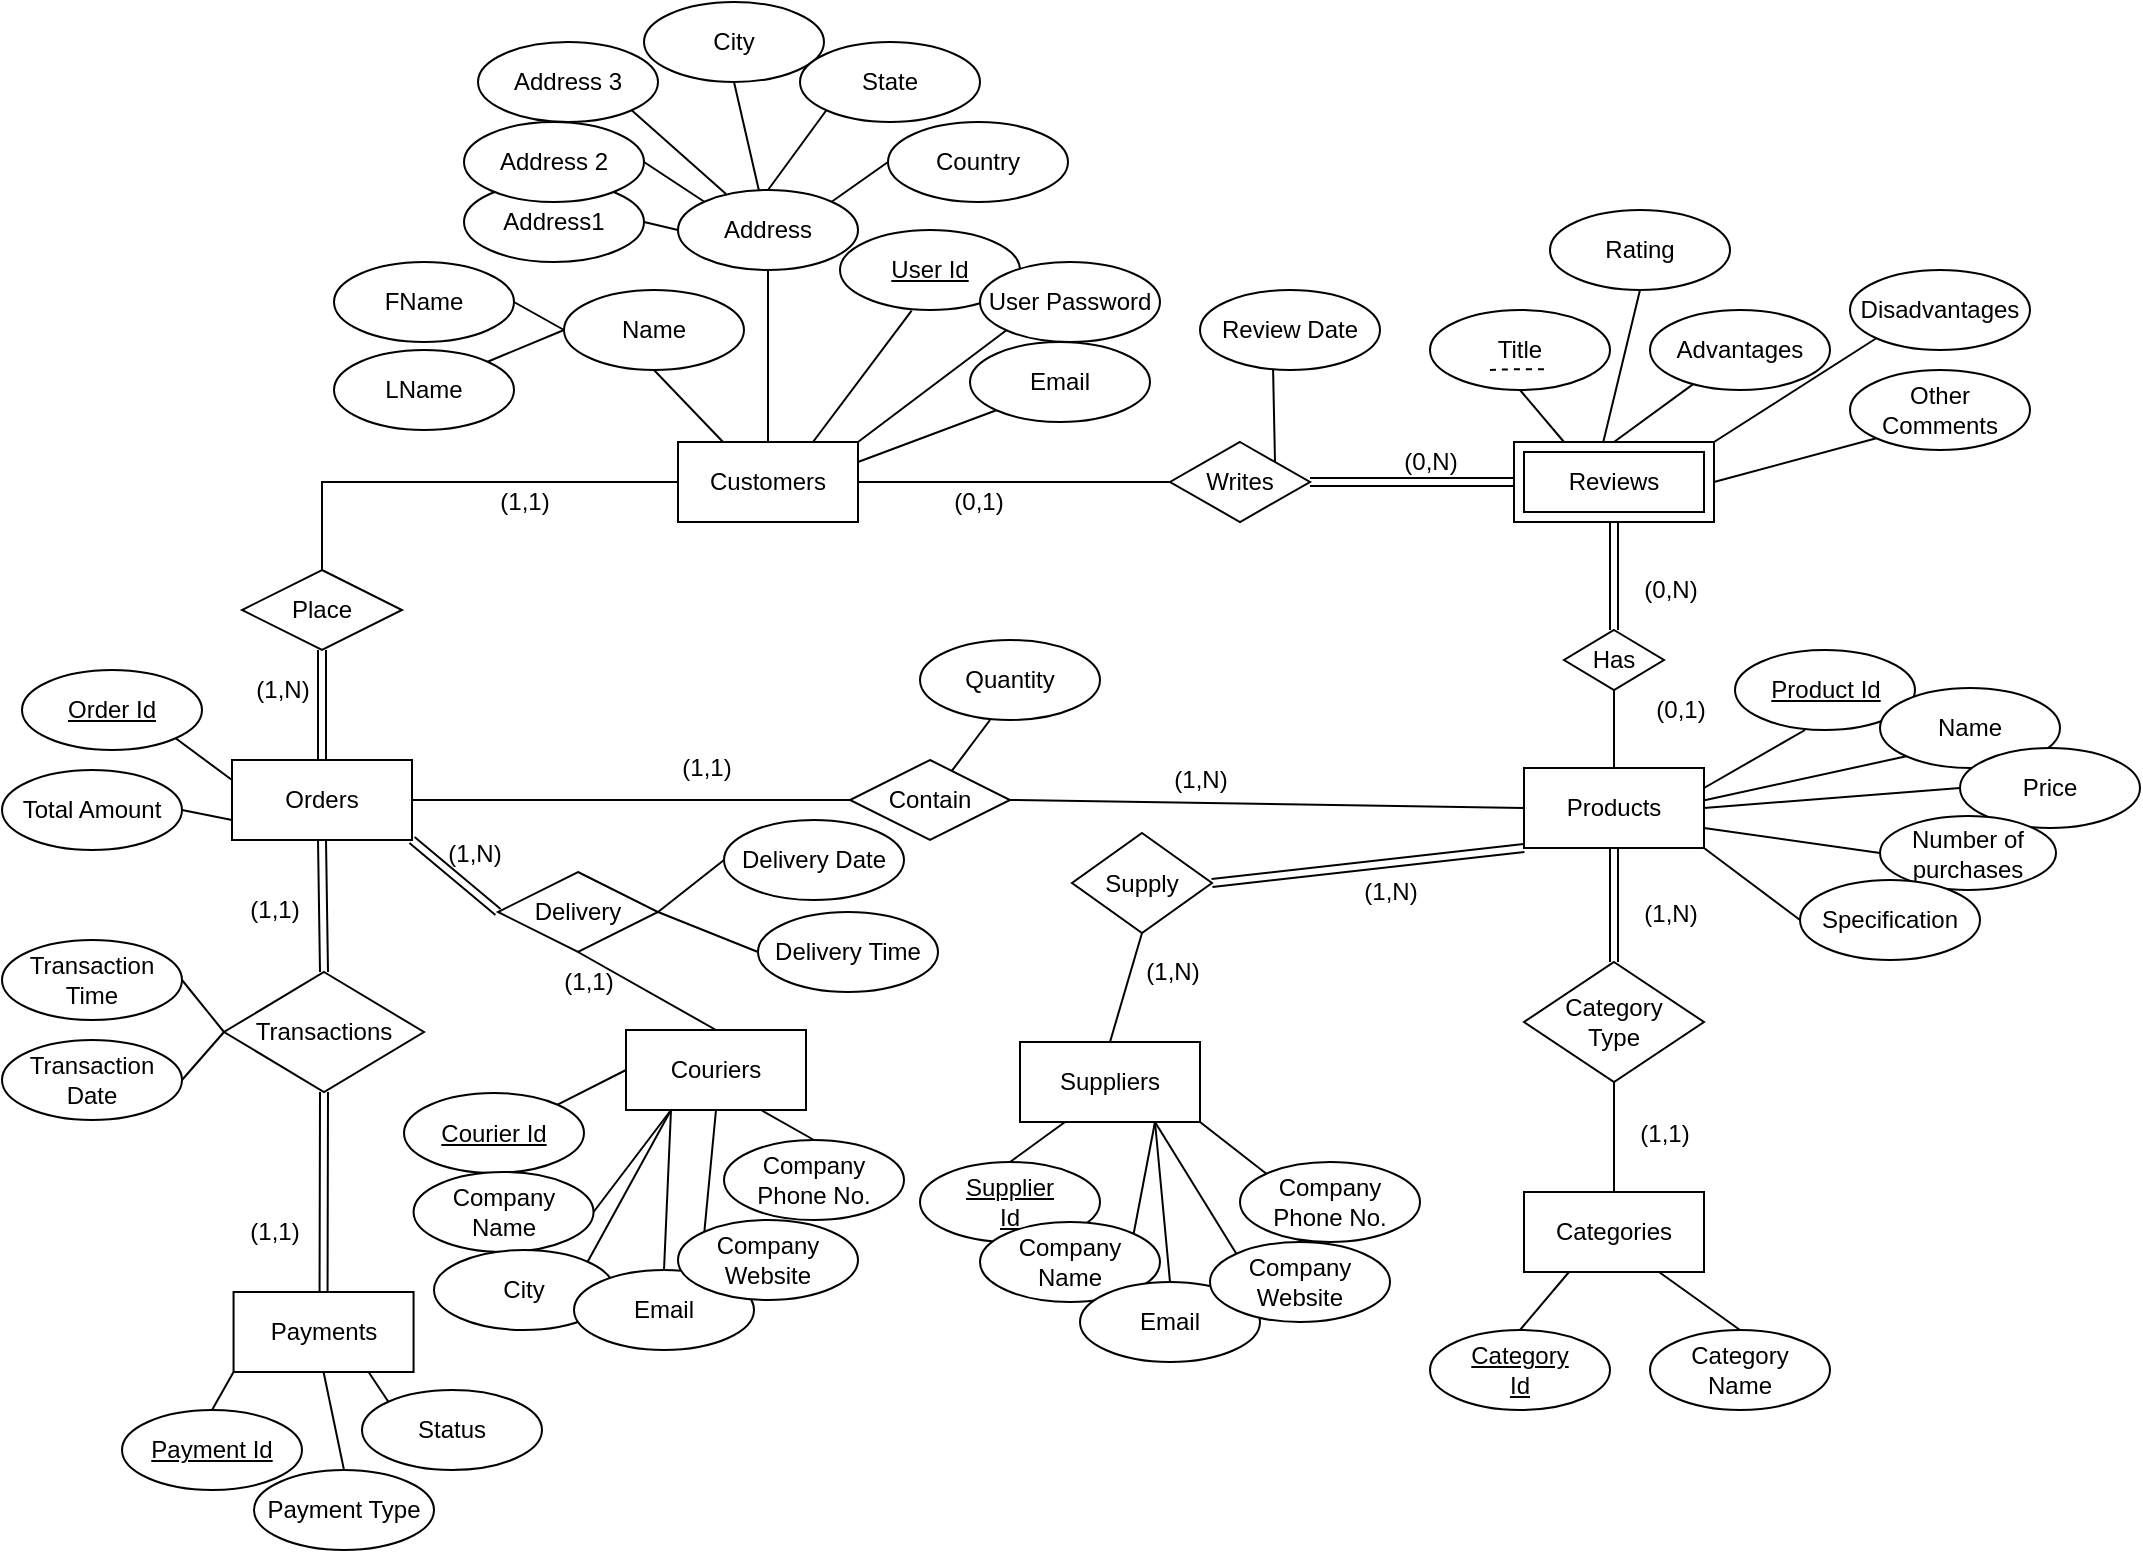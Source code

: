 <mxfile version="12.9.4" type="device"><diagram id="C5RBs43oDa-KdzZeNtuy" name="Page-1"><mxGraphModel dx="1609" dy="469" grid="1" gridSize="10" guides="1" tooltips="1" connect="1" arrows="1" fold="1" page="1" pageScale="1" pageWidth="827" pageHeight="1169" math="0" shadow="0"><root><mxCell id="WIyWlLk6GJQsqaUBKTNV-0"/><mxCell id="WIyWlLk6GJQsqaUBKTNV-1" parent="WIyWlLk6GJQsqaUBKTNV-0"/><mxCell id="4yRREHKx-woTdIR72uTQ-0" value="Customers" style="rounded=0;whiteSpace=wrap;html=1;" parent="WIyWlLk6GJQsqaUBKTNV-1" vertex="1"><mxGeometry x="217" y="270" width="90" height="40" as="geometry"/></mxCell><mxCell id="4yRREHKx-woTdIR72uTQ-2" value="Orders" style="rounded=0;whiteSpace=wrap;html=1;" parent="WIyWlLk6GJQsqaUBKTNV-1" vertex="1"><mxGeometry x="-6.0" y="429" width="90" height="40" as="geometry"/></mxCell><mxCell id="4yRREHKx-woTdIR72uTQ-7" value="Payments" style="rounded=0;whiteSpace=wrap;html=1;" parent="WIyWlLk6GJQsqaUBKTNV-1" vertex="1"><mxGeometry x="-5.22" y="695" width="90" height="40" as="geometry"/></mxCell><object label="" id="4yRREHKx-woTdIR72uTQ-14"><mxCell style="endArrow=none;html=1;rounded=0;exitX=0.5;exitY=0;exitDx=0;exitDy=0;entryX=0;entryY=0.5;entryDx=0;entryDy=0;comic=0;" parent="WIyWlLk6GJQsqaUBKTNV-1" source="4yRREHKx-woTdIR72uTQ-27" target="4yRREHKx-woTdIR72uTQ-0" edge="1"><mxGeometry relative="1" as="geometry"><mxPoint x="154" y="314" as="sourcePoint"/><mxPoint x="248" y="284" as="targetPoint"/><Array as="points"><mxPoint x="39" y="290"/></Array></mxGeometry></mxCell></object><mxCell id="4yRREHKx-woTdIR72uTQ-16" value="" style="shape=link;html=1;rounded=0;entryX=0.5;entryY=1;entryDx=0;entryDy=0;" parent="WIyWlLk6GJQsqaUBKTNV-1" source="4yRREHKx-woTdIR72uTQ-2" target="4yRREHKx-woTdIR72uTQ-27" edge="1"><mxGeometry relative="1" as="geometry"><mxPoint x="134" y="454" as="sourcePoint"/><mxPoint x="44" y="324" as="targetPoint"/></mxGeometry></mxCell><mxCell id="4yRREHKx-woTdIR72uTQ-19" value="(1,N)" style="text;html=1;align=center;verticalAlign=middle;resizable=0;points=[];autosize=1;" parent="WIyWlLk6GJQsqaUBKTNV-1" vertex="1"><mxGeometry x="-1" y="384" width="40" height="20" as="geometry"/></mxCell><mxCell id="4yRREHKx-woTdIR72uTQ-20" value="(1,1)" style="text;html=1;align=center;verticalAlign=middle;resizable=0;points=[];autosize=1;" parent="WIyWlLk6GJQsqaUBKTNV-1" vertex="1"><mxGeometry x="120" y="290" width="40" height="20" as="geometry"/></mxCell><mxCell id="4yRREHKx-woTdIR72uTQ-21" value="Transactions" style="shape=rhombus;perimeter=rhombusPerimeter;whiteSpace=wrap;html=1;align=center;" parent="WIyWlLk6GJQsqaUBKTNV-1" vertex="1"><mxGeometry x="-10" y="535" width="100" height="60" as="geometry"/></mxCell><mxCell id="4yRREHKx-woTdIR72uTQ-22" value="" style="shape=link;html=1;rounded=0;entryX=0.5;entryY=1;entryDx=0;entryDy=0;exitX=0.5;exitY=0;exitDx=0;exitDy=0;" parent="WIyWlLk6GJQsqaUBKTNV-1" source="4yRREHKx-woTdIR72uTQ-21" target="4yRREHKx-woTdIR72uTQ-2" edge="1"><mxGeometry relative="1" as="geometry"><mxPoint x="49.78" y="444" as="sourcePoint"/><mxPoint x="49.78" y="384" as="targetPoint"/></mxGeometry></mxCell><mxCell id="4yRREHKx-woTdIR72uTQ-23" value="(1,1)" style="text;html=1;align=center;verticalAlign=middle;resizable=0;points=[];autosize=1;" parent="WIyWlLk6GJQsqaUBKTNV-1" vertex="1"><mxGeometry x="-5.22" y="494" width="40" height="20" as="geometry"/></mxCell><mxCell id="4yRREHKx-woTdIR72uTQ-25" value="" style="shape=link;html=1;rounded=0;entryX=0.5;entryY=1;entryDx=0;entryDy=0;exitX=0.5;exitY=0;exitDx=0;exitDy=0;" parent="WIyWlLk6GJQsqaUBKTNV-1" source="4yRREHKx-woTdIR72uTQ-7" target="4yRREHKx-woTdIR72uTQ-21" edge="1"><mxGeometry relative="1" as="geometry"><mxPoint x="49.78" y="495" as="sourcePoint"/><mxPoint x="49.78" y="445" as="targetPoint"/></mxGeometry></mxCell><mxCell id="4yRREHKx-woTdIR72uTQ-26" value="(1,1)" style="text;html=1;align=center;verticalAlign=middle;resizable=0;points=[];autosize=1;" parent="WIyWlLk6GJQsqaUBKTNV-1" vertex="1"><mxGeometry x="-5.22" y="655" width="40" height="20" as="geometry"/></mxCell><mxCell id="4yRREHKx-woTdIR72uTQ-27" value="Place" style="shape=rhombus;perimeter=rhombusPerimeter;whiteSpace=wrap;html=1;align=center;" parent="WIyWlLk6GJQsqaUBKTNV-1" vertex="1"><mxGeometry x="-1" y="334" width="80" height="40" as="geometry"/></mxCell><mxCell id="4yRREHKx-woTdIR72uTQ-28" value="Writes" style="shape=rhombus;perimeter=rhombusPerimeter;whiteSpace=wrap;html=1;align=center;" parent="WIyWlLk6GJQsqaUBKTNV-1" vertex="1"><mxGeometry x="463" y="270" width="70" height="40" as="geometry"/></mxCell><mxCell id="4yRREHKx-woTdIR72uTQ-29" value="" style="endArrow=none;html=1;rounded=0;entryX=0;entryY=0.5;entryDx=0;entryDy=0;exitX=1;exitY=0.5;exitDx=0;exitDy=0;" parent="WIyWlLk6GJQsqaUBKTNV-1" source="4yRREHKx-woTdIR72uTQ-0" target="4yRREHKx-woTdIR72uTQ-28" edge="1"><mxGeometry relative="1" as="geometry"><mxPoint x="213" y="480" as="sourcePoint"/><mxPoint x="373" y="480" as="targetPoint"/></mxGeometry></mxCell><mxCell id="4yRREHKx-woTdIR72uTQ-30" value="(0,1)" style="text;html=1;align=center;verticalAlign=middle;resizable=0;points=[];autosize=1;" parent="WIyWlLk6GJQsqaUBKTNV-1" vertex="1"><mxGeometry x="347" y="290" width="40" height="20" as="geometry"/></mxCell><mxCell id="4yRREHKx-woTdIR72uTQ-31" value="Reviews" style="shape=ext;margin=3;double=1;whiteSpace=wrap;html=1;align=center;" parent="WIyWlLk6GJQsqaUBKTNV-1" vertex="1"><mxGeometry x="635" y="270" width="100" height="40" as="geometry"/></mxCell><mxCell id="4yRREHKx-woTdIR72uTQ-32" value="" style="shape=link;html=1;rounded=0;entryX=1;entryY=0.5;entryDx=0;entryDy=0;" parent="WIyWlLk6GJQsqaUBKTNV-1" source="4yRREHKx-woTdIR72uTQ-31" target="4yRREHKx-woTdIR72uTQ-28" edge="1"><mxGeometry relative="1" as="geometry"><mxPoint x="133" y="420" as="sourcePoint"/><mxPoint x="133" y="360" as="targetPoint"/></mxGeometry></mxCell><mxCell id="4yRREHKx-woTdIR72uTQ-33" value="(0,N)" style="text;html=1;align=center;verticalAlign=middle;resizable=0;points=[];autosize=1;" parent="WIyWlLk6GJQsqaUBKTNV-1" vertex="1"><mxGeometry x="573" y="270" width="40" height="20" as="geometry"/></mxCell><mxCell id="4yRREHKx-woTdIR72uTQ-34" value="Products" style="rounded=0;whiteSpace=wrap;html=1;" parent="WIyWlLk6GJQsqaUBKTNV-1" vertex="1"><mxGeometry x="640" y="433" width="90" height="40" as="geometry"/></mxCell><mxCell id="4yRREHKx-woTdIR72uTQ-35" value="Contain" style="shape=rhombus;perimeter=rhombusPerimeter;whiteSpace=wrap;html=1;align=center;" parent="WIyWlLk6GJQsqaUBKTNV-1" vertex="1"><mxGeometry x="303" y="429" width="80" height="40" as="geometry"/></mxCell><mxCell id="4yRREHKx-woTdIR72uTQ-37" value="(1,1)" style="text;html=1;align=center;verticalAlign=middle;resizable=0;points=[];autosize=1;" parent="WIyWlLk6GJQsqaUBKTNV-1" vertex="1"><mxGeometry x="211" y="423" width="40" height="20" as="geometry"/></mxCell><mxCell id="4yRREHKx-woTdIR72uTQ-39" value="" style="endArrow=none;html=1;rounded=0;exitX=1;exitY=0.5;exitDx=0;exitDy=0;entryX=0;entryY=0.5;entryDx=0;entryDy=0;" parent="WIyWlLk6GJQsqaUBKTNV-1" source="4yRREHKx-woTdIR72uTQ-2" target="4yRREHKx-woTdIR72uTQ-35" edge="1"><mxGeometry relative="1" as="geometry"><mxPoint x="239" y="493" as="sourcePoint"/><mxPoint x="334" y="443" as="targetPoint"/></mxGeometry></mxCell><mxCell id="4yRREHKx-woTdIR72uTQ-41" value="" style="endArrow=none;html=1;rounded=0;exitX=1;exitY=0.5;exitDx=0;exitDy=0;entryX=0;entryY=0.5;entryDx=0;entryDy=0;" parent="WIyWlLk6GJQsqaUBKTNV-1" source="4yRREHKx-woTdIR72uTQ-35" target="4yRREHKx-woTdIR72uTQ-34" edge="1"><mxGeometry relative="1" as="geometry"><mxPoint x="173" y="459" as="sourcePoint"/><mxPoint x="312" y="459" as="targetPoint"/></mxGeometry></mxCell><mxCell id="4yRREHKx-woTdIR72uTQ-42" value="(1,N)" style="text;html=1;align=center;verticalAlign=middle;resizable=0;points=[];autosize=1;" parent="WIyWlLk6GJQsqaUBKTNV-1" vertex="1"><mxGeometry x="458" y="429" width="40" height="20" as="geometry"/></mxCell><mxCell id="4yRREHKx-woTdIR72uTQ-43" value="Has" style="shape=rhombus;perimeter=rhombusPerimeter;whiteSpace=wrap;html=1;align=center;" parent="WIyWlLk6GJQsqaUBKTNV-1" vertex="1"><mxGeometry x="660" y="364" width="50" height="30" as="geometry"/></mxCell><mxCell id="4yRREHKx-woTdIR72uTQ-46" value="" style="endArrow=none;html=1;rounded=0;exitX=0.5;exitY=0;exitDx=0;exitDy=0;entryX=0.5;entryY=1;entryDx=0;entryDy=0;" parent="WIyWlLk6GJQsqaUBKTNV-1" source="4yRREHKx-woTdIR72uTQ-34" target="4yRREHKx-woTdIR72uTQ-43" edge="1"><mxGeometry relative="1" as="geometry"><mxPoint x="298" y="503" as="sourcePoint"/><mxPoint x="693" y="394" as="targetPoint"/></mxGeometry></mxCell><mxCell id="4yRREHKx-woTdIR72uTQ-47" value="" style="shape=link;html=1;rounded=0;entryX=0.5;entryY=1;entryDx=0;entryDy=0;exitX=0.5;exitY=0;exitDx=0;exitDy=0;" parent="WIyWlLk6GJQsqaUBKTNV-1" source="4yRREHKx-woTdIR72uTQ-43" target="4yRREHKx-woTdIR72uTQ-31" edge="1"><mxGeometry relative="1" as="geometry"><mxPoint x="213" y="424.0" as="sourcePoint"/><mxPoint x="213" y="364.0" as="targetPoint"/></mxGeometry></mxCell><mxCell id="4yRREHKx-woTdIR72uTQ-49" value="(0,N)" style="text;html=1;align=center;verticalAlign=middle;resizable=0;points=[];autosize=1;" parent="WIyWlLk6GJQsqaUBKTNV-1" vertex="1"><mxGeometry x="693" y="334" width="40" height="20" as="geometry"/></mxCell><mxCell id="4yRREHKx-woTdIR72uTQ-50" value="(0,1)" style="text;html=1;align=center;verticalAlign=middle;resizable=0;points=[];autosize=1;" parent="WIyWlLk6GJQsqaUBKTNV-1" vertex="1"><mxGeometry x="698" y="394" width="40" height="20" as="geometry"/></mxCell><mxCell id="4yRREHKx-woTdIR72uTQ-51" value="Delivery" style="shape=rhombus;perimeter=rhombusPerimeter;whiteSpace=wrap;html=1;align=center;" parent="WIyWlLk6GJQsqaUBKTNV-1" vertex="1"><mxGeometry x="127" y="485" width="80" height="40" as="geometry"/></mxCell><mxCell id="4yRREHKx-woTdIR72uTQ-53" value="" style="shape=link;html=1;rounded=0;entryX=1;entryY=1;entryDx=0;entryDy=0;exitX=0;exitY=0.5;exitDx=0;exitDy=0;" parent="WIyWlLk6GJQsqaUBKTNV-1" source="4yRREHKx-woTdIR72uTQ-51" target="4yRREHKx-woTdIR72uTQ-2" edge="1"><mxGeometry relative="1" as="geometry"><mxPoint x="159" y="433" as="sourcePoint"/><mxPoint x="159" y="373" as="targetPoint"/></mxGeometry></mxCell><mxCell id="4yRREHKx-woTdIR72uTQ-55" value="Couriers" style="rounded=0;whiteSpace=wrap;html=1;" parent="WIyWlLk6GJQsqaUBKTNV-1" vertex="1"><mxGeometry x="191" y="564" width="90" height="40" as="geometry"/></mxCell><mxCell id="4yRREHKx-woTdIR72uTQ-56" value="" style="endArrow=none;html=1;rounded=0;exitX=0.5;exitY=0;exitDx=0;exitDy=0;entryX=0.5;entryY=1;entryDx=0;entryDy=0;" parent="WIyWlLk6GJQsqaUBKTNV-1" source="4yRREHKx-woTdIR72uTQ-55" target="4yRREHKx-woTdIR72uTQ-51" edge="1"><mxGeometry relative="1" as="geometry"><mxPoint x="241" y="394" as="sourcePoint"/><mxPoint x="401" y="394" as="targetPoint"/></mxGeometry></mxCell><mxCell id="4yRREHKx-woTdIR72uTQ-57" value="(1,N)" style="text;html=1;align=center;verticalAlign=middle;resizable=0;points=[];autosize=1;" parent="WIyWlLk6GJQsqaUBKTNV-1" vertex="1"><mxGeometry x="95" y="465.5" width="40" height="20" as="geometry"/></mxCell><mxCell id="4yRREHKx-woTdIR72uTQ-58" value="(1,1)" style="text;html=1;align=center;verticalAlign=middle;resizable=0;points=[];autosize=1;" parent="WIyWlLk6GJQsqaUBKTNV-1" vertex="1"><mxGeometry x="152" y="530" width="40" height="20" as="geometry"/></mxCell><mxCell id="4yRREHKx-woTdIR72uTQ-59" value="Supply" style="shape=rhombus;perimeter=rhombusPerimeter;whiteSpace=wrap;html=1;align=center;" parent="WIyWlLk6GJQsqaUBKTNV-1" vertex="1"><mxGeometry x="414" y="465.5" width="70" height="50" as="geometry"/></mxCell><mxCell id="4yRREHKx-woTdIR72uTQ-60" value="" style="shape=link;html=1;rounded=0;entryX=0;entryY=1;entryDx=0;entryDy=0;exitX=1;exitY=0.5;exitDx=0;exitDy=0;" parent="WIyWlLk6GJQsqaUBKTNV-1" source="4yRREHKx-woTdIR72uTQ-59" target="4yRREHKx-woTdIR72uTQ-34" edge="1"><mxGeometry relative="1" as="geometry"><mxPoint x="338" y="479" as="sourcePoint"/><mxPoint x="498" y="479" as="targetPoint"/></mxGeometry></mxCell><mxCell id="4yRREHKx-woTdIR72uTQ-63" value="Suppliers" style="rounded=0;whiteSpace=wrap;html=1;" parent="WIyWlLk6GJQsqaUBKTNV-1" vertex="1"><mxGeometry x="388" y="570" width="90" height="40" as="geometry"/></mxCell><mxCell id="4yRREHKx-woTdIR72uTQ-64" value="" style="endArrow=none;html=1;rounded=0;entryX=0.5;entryY=0;entryDx=0;entryDy=0;exitX=0.5;exitY=1;exitDx=0;exitDy=0;" parent="WIyWlLk6GJQsqaUBKTNV-1" source="4yRREHKx-woTdIR72uTQ-59" target="4yRREHKx-woTdIR72uTQ-63" edge="1"><mxGeometry relative="1" as="geometry"><mxPoint x="338" y="440" as="sourcePoint"/><mxPoint x="498" y="440" as="targetPoint"/></mxGeometry></mxCell><mxCell id="4yRREHKx-woTdIR72uTQ-65" value="(1,N)" style="text;html=1;align=center;verticalAlign=middle;resizable=0;points=[];autosize=1;" parent="WIyWlLk6GJQsqaUBKTNV-1" vertex="1"><mxGeometry x="444" y="525" width="40" height="20" as="geometry"/></mxCell><mxCell id="4yRREHKx-woTdIR72uTQ-66" value="(1,N)" style="text;html=1;align=center;verticalAlign=middle;resizable=0;points=[];autosize=1;" parent="WIyWlLk6GJQsqaUBKTNV-1" vertex="1"><mxGeometry x="553" y="485" width="40" height="20" as="geometry"/></mxCell><mxCell id="4yRREHKx-woTdIR72uTQ-67" value="Category&lt;br&gt;Type" style="shape=rhombus;perimeter=rhombusPerimeter;whiteSpace=wrap;html=1;align=center;" parent="WIyWlLk6GJQsqaUBKTNV-1" vertex="1"><mxGeometry x="640" y="530" width="90" height="60" as="geometry"/></mxCell><mxCell id="4yRREHKx-woTdIR72uTQ-68" value="Categories" style="rounded=0;whiteSpace=wrap;html=1;" parent="WIyWlLk6GJQsqaUBKTNV-1" vertex="1"><mxGeometry x="640" y="645" width="90" height="40" as="geometry"/></mxCell><mxCell id="4yRREHKx-woTdIR72uTQ-69" value="" style="shape=link;html=1;rounded=0;entryX=0.5;entryY=1;entryDx=0;entryDy=0;exitX=0.5;exitY=0;exitDx=0;exitDy=0;" parent="WIyWlLk6GJQsqaUBKTNV-1" source="4yRREHKx-woTdIR72uTQ-67" target="4yRREHKx-woTdIR72uTQ-34" edge="1"><mxGeometry relative="1" as="geometry"><mxPoint x="563" y="524.5" as="sourcePoint"/><mxPoint x="653" y="474.5" as="targetPoint"/></mxGeometry></mxCell><mxCell id="4yRREHKx-woTdIR72uTQ-70" value="" style="endArrow=none;html=1;rounded=0;entryX=0.5;entryY=1;entryDx=0;entryDy=0;exitX=0.5;exitY=0;exitDx=0;exitDy=0;" parent="WIyWlLk6GJQsqaUBKTNV-1" source="4yRREHKx-woTdIR72uTQ-68" target="4yRREHKx-woTdIR72uTQ-67" edge="1"><mxGeometry relative="1" as="geometry"><mxPoint x="423" y="435.5" as="sourcePoint"/><mxPoint x="583" y="435.5" as="targetPoint"/></mxGeometry></mxCell><mxCell id="4yRREHKx-woTdIR72uTQ-71" value="(1,N)" style="text;html=1;align=center;verticalAlign=middle;resizable=0;points=[];autosize=1;" parent="WIyWlLk6GJQsqaUBKTNV-1" vertex="1"><mxGeometry x="693" y="495.5" width="40" height="20" as="geometry"/></mxCell><mxCell id="4yRREHKx-woTdIR72uTQ-72" value="(1,1)" style="text;html=1;align=center;verticalAlign=middle;resizable=0;points=[];autosize=1;" parent="WIyWlLk6GJQsqaUBKTNV-1" vertex="1"><mxGeometry x="690" y="605.5" width="40" height="20" as="geometry"/></mxCell><mxCell id="4yRREHKx-woTdIR72uTQ-75" value="FName" style="ellipse;whiteSpace=wrap;html=1;align=center;" parent="WIyWlLk6GJQsqaUBKTNV-1" vertex="1"><mxGeometry x="45" y="180" width="90" height="40" as="geometry"/></mxCell><mxCell id="4yRREHKx-woTdIR72uTQ-77" value="Name" style="ellipse;whiteSpace=wrap;html=1;align=center;" parent="WIyWlLk6GJQsqaUBKTNV-1" vertex="1"><mxGeometry x="160" y="194" width="90" height="40" as="geometry"/></mxCell><mxCell id="4yRREHKx-woTdIR72uTQ-78" value="LName" style="ellipse;whiteSpace=wrap;html=1;align=center;" parent="WIyWlLk6GJQsqaUBKTNV-1" vertex="1"><mxGeometry x="45" y="224" width="90" height="40" as="geometry"/></mxCell><mxCell id="4yRREHKx-woTdIR72uTQ-81" value="Address" style="ellipse;whiteSpace=wrap;html=1;align=center;" parent="WIyWlLk6GJQsqaUBKTNV-1" vertex="1"><mxGeometry x="217" y="144" width="90" height="40" as="geometry"/></mxCell><mxCell id="4yRREHKx-woTdIR72uTQ-83" value="" style="endArrow=none;html=1;rounded=0;exitX=1;exitY=0;exitDx=0;exitDy=0;entryX=0;entryY=0.5;entryDx=0;entryDy=0;" parent="WIyWlLk6GJQsqaUBKTNV-1" source="4yRREHKx-woTdIR72uTQ-78" target="4yRREHKx-woTdIR72uTQ-77" edge="1"><mxGeometry relative="1" as="geometry"><mxPoint x="109.564" y="164.255" as="sourcePoint"/><mxPoint x="136.436" y="175.745" as="targetPoint"/></mxGeometry></mxCell><mxCell id="4yRREHKx-woTdIR72uTQ-84" value="Address1" style="ellipse;whiteSpace=wrap;html=1;align=center;" parent="WIyWlLk6GJQsqaUBKTNV-1" vertex="1"><mxGeometry x="110" y="140" width="90" height="40" as="geometry"/></mxCell><mxCell id="4yRREHKx-woTdIR72uTQ-85" value="Address 2" style="ellipse;whiteSpace=wrap;html=1;align=center;" parent="WIyWlLk6GJQsqaUBKTNV-1" vertex="1"><mxGeometry x="110" y="110" width="90" height="40" as="geometry"/></mxCell><mxCell id="4yRREHKx-woTdIR72uTQ-86" value="City" style="ellipse;whiteSpace=wrap;html=1;align=center;" parent="WIyWlLk6GJQsqaUBKTNV-1" vertex="1"><mxGeometry x="200" y="50" width="90" height="40" as="geometry"/></mxCell><mxCell id="4yRREHKx-woTdIR72uTQ-87" value="State" style="ellipse;whiteSpace=wrap;html=1;align=center;" parent="WIyWlLk6GJQsqaUBKTNV-1" vertex="1"><mxGeometry x="278" y="70" width="90" height="40" as="geometry"/></mxCell><mxCell id="4yRREHKx-woTdIR72uTQ-89" value="Country" style="ellipse;whiteSpace=wrap;html=1;align=center;" parent="WIyWlLk6GJQsqaUBKTNV-1" vertex="1"><mxGeometry x="322" y="110" width="90" height="40" as="geometry"/></mxCell><mxCell id="4yRREHKx-woTdIR72uTQ-90" value="" style="endArrow=none;html=1;rounded=0;exitX=0.5;exitY=1;exitDx=0;exitDy=0;entryX=0.25;entryY=0;entryDx=0;entryDy=0;" parent="WIyWlLk6GJQsqaUBKTNV-1" source="4yRREHKx-woTdIR72uTQ-77" target="4yRREHKx-woTdIR72uTQ-0" edge="1"><mxGeometry relative="1" as="geometry"><mxPoint x="363" y="280" as="sourcePoint"/><mxPoint x="523" y="280" as="targetPoint"/></mxGeometry></mxCell><mxCell id="4yRREHKx-woTdIR72uTQ-91" value="" style="endArrow=none;html=1;rounded=0;exitX=0.5;exitY=1;exitDx=0;exitDy=0;entryX=0.5;entryY=0;entryDx=0;entryDy=0;" parent="WIyWlLk6GJQsqaUBKTNV-1" source="4yRREHKx-woTdIR72uTQ-81" target="4yRREHKx-woTdIR72uTQ-0" edge="1"><mxGeometry relative="1" as="geometry"><mxPoint x="199.564" y="204.255" as="sourcePoint"/><mxPoint x="249.5" y="280" as="targetPoint"/></mxGeometry></mxCell><mxCell id="4yRREHKx-woTdIR72uTQ-93" value="" style="endArrow=none;html=1;rounded=0;exitX=1;exitY=0.5;exitDx=0;exitDy=0;entryX=0;entryY=0.5;entryDx=0;entryDy=0;" parent="WIyWlLk6GJQsqaUBKTNV-1" source="4yRREHKx-woTdIR72uTQ-84" target="4yRREHKx-woTdIR72uTQ-81" edge="1"><mxGeometry relative="1" as="geometry"><mxPoint x="363" y="280" as="sourcePoint"/><mxPoint x="523" y="280" as="targetPoint"/></mxGeometry></mxCell><mxCell id="4yRREHKx-woTdIR72uTQ-94" value="" style="endArrow=none;html=1;rounded=0;exitX=0;exitY=0;exitDx=0;exitDy=0;entryX=1;entryY=0.5;entryDx=0;entryDy=0;" parent="WIyWlLk6GJQsqaUBKTNV-1" source="4yRREHKx-woTdIR72uTQ-81" target="4yRREHKx-woTdIR72uTQ-85" edge="1"><mxGeometry relative="1" as="geometry"><mxPoint x="227" y="130" as="sourcePoint"/><mxPoint x="245" y="110" as="targetPoint"/></mxGeometry></mxCell><mxCell id="4yRREHKx-woTdIR72uTQ-95" value="" style="endArrow=none;html=1;rounded=0;entryX=0.5;entryY=1;entryDx=0;entryDy=0;" parent="WIyWlLk6GJQsqaUBKTNV-1" source="4yRREHKx-woTdIR72uTQ-81" target="4yRREHKx-woTdIR72uTQ-86" edge="1"><mxGeometry relative="1" as="geometry"><mxPoint x="237" y="140" as="sourcePoint"/><mxPoint x="255" y="120" as="targetPoint"/></mxGeometry></mxCell><mxCell id="4yRREHKx-woTdIR72uTQ-96" value="" style="endArrow=none;html=1;rounded=0;exitX=0.5;exitY=0;exitDx=0;exitDy=0;entryX=0;entryY=1;entryDx=0;entryDy=0;" parent="WIyWlLk6GJQsqaUBKTNV-1" source="4yRREHKx-woTdIR72uTQ-81" target="4yRREHKx-woTdIR72uTQ-87" edge="1"><mxGeometry relative="1" as="geometry"><mxPoint x="247" y="150" as="sourcePoint"/><mxPoint x="265" y="130" as="targetPoint"/></mxGeometry></mxCell><mxCell id="4yRREHKx-woTdIR72uTQ-97" value="" style="endArrow=none;html=1;rounded=0;exitX=1;exitY=0;exitDx=0;exitDy=0;entryX=0;entryY=0.5;entryDx=0;entryDy=0;" parent="WIyWlLk6GJQsqaUBKTNV-1" source="4yRREHKx-woTdIR72uTQ-81" target="4yRREHKx-woTdIR72uTQ-89" edge="1"><mxGeometry relative="1" as="geometry"><mxPoint x="321.564" y="95.745" as="sourcePoint"/><mxPoint x="330.436" y="64.255" as="targetPoint"/></mxGeometry></mxCell><mxCell id="4yRREHKx-woTdIR72uTQ-98" value="User Id" style="ellipse;whiteSpace=wrap;html=1;align=center;fontStyle=4" parent="WIyWlLk6GJQsqaUBKTNV-1" vertex="1"><mxGeometry x="298" y="164" width="90" height="40" as="geometry"/></mxCell><mxCell id="4yRREHKx-woTdIR72uTQ-99" value="User Password" style="ellipse;whiteSpace=wrap;html=1;align=center;" parent="WIyWlLk6GJQsqaUBKTNV-1" vertex="1"><mxGeometry x="368" y="180" width="90" height="40" as="geometry"/></mxCell><mxCell id="4yRREHKx-woTdIR72uTQ-101" value="" style="endArrow=none;html=1;rounded=0;exitX=0.75;exitY=0;exitDx=0;exitDy=0;entryX=0.398;entryY=1.007;entryDx=0;entryDy=0;entryPerimeter=0;" parent="WIyWlLk6GJQsqaUBKTNV-1" source="4yRREHKx-woTdIR72uTQ-0" target="4yRREHKx-woTdIR72uTQ-98" edge="1"><mxGeometry relative="1" as="geometry"><mxPoint x="423" y="220" as="sourcePoint"/><mxPoint x="583" y="220" as="targetPoint"/></mxGeometry></mxCell><mxCell id="4yRREHKx-woTdIR72uTQ-102" value="Email" style="ellipse;whiteSpace=wrap;html=1;align=center;" parent="WIyWlLk6GJQsqaUBKTNV-1" vertex="1"><mxGeometry x="363" y="220" width="90" height="40" as="geometry"/></mxCell><mxCell id="4yRREHKx-woTdIR72uTQ-103" value="" style="endArrow=none;html=1;rounded=0;exitX=0;exitY=1;exitDx=0;exitDy=0;entryX=1;entryY=0;entryDx=0;entryDy=0;" parent="WIyWlLk6GJQsqaUBKTNV-1" source="4yRREHKx-woTdIR72uTQ-99" target="4yRREHKx-woTdIR72uTQ-0" edge="1"><mxGeometry relative="1" as="geometry"><mxPoint x="423" y="220" as="sourcePoint"/><mxPoint x="583" y="220" as="targetPoint"/></mxGeometry></mxCell><mxCell id="4yRREHKx-woTdIR72uTQ-104" value="" style="endArrow=none;html=1;rounded=0;exitX=1;exitY=0.25;exitDx=0;exitDy=0;entryX=0;entryY=1;entryDx=0;entryDy=0;" parent="WIyWlLk6GJQsqaUBKTNV-1" source="4yRREHKx-woTdIR72uTQ-0" target="4yRREHKx-woTdIR72uTQ-102" edge="1"><mxGeometry relative="1" as="geometry"><mxPoint x="423" y="220" as="sourcePoint"/><mxPoint x="583" y="220" as="targetPoint"/></mxGeometry></mxCell><mxCell id="4yRREHKx-woTdIR72uTQ-105" value="Review Date" style="ellipse;whiteSpace=wrap;html=1;align=center;" parent="WIyWlLk6GJQsqaUBKTNV-1" vertex="1"><mxGeometry x="478" y="194" width="90" height="40" as="geometry"/></mxCell><mxCell id="4yRREHKx-woTdIR72uTQ-106" value="" style="endArrow=none;html=1;rounded=0;entryX=0.406;entryY=0.989;entryDx=0;entryDy=0;entryPerimeter=0;exitX=1;exitY=0;exitDx=0;exitDy=0;" parent="WIyWlLk6GJQsqaUBKTNV-1" source="4yRREHKx-woTdIR72uTQ-28" target="4yRREHKx-woTdIR72uTQ-105" edge="1"><mxGeometry relative="1" as="geometry"><mxPoint x="393" y="320" as="sourcePoint"/><mxPoint x="553" y="320" as="targetPoint"/></mxGeometry></mxCell><mxCell id="4yRREHKx-woTdIR72uTQ-107" value="Title" style="ellipse;whiteSpace=wrap;html=1;align=center;" parent="WIyWlLk6GJQsqaUBKTNV-1" vertex="1"><mxGeometry x="593" y="204" width="90" height="40" as="geometry"/></mxCell><mxCell id="4yRREHKx-woTdIR72uTQ-110" value="" style="endArrow=none;html=1;rounded=0;entryX=0.5;entryY=1;entryDx=0;entryDy=0;exitX=0.25;exitY=0;exitDx=0;exitDy=0;" parent="WIyWlLk6GJQsqaUBKTNV-1" source="4yRREHKx-woTdIR72uTQ-31" target="4yRREHKx-woTdIR72uTQ-107" edge="1"><mxGeometry relative="1" as="geometry"><mxPoint x="363" y="324" as="sourcePoint"/><mxPoint x="523" y="324" as="targetPoint"/></mxGeometry></mxCell><mxCell id="4yRREHKx-woTdIR72uTQ-111" value="&lt;u&gt;Product Id&lt;/u&gt;" style="ellipse;whiteSpace=wrap;html=1;align=center;" parent="WIyWlLk6GJQsqaUBKTNV-1" vertex="1"><mxGeometry x="745.5" y="374" width="90" height="40" as="geometry"/></mxCell><mxCell id="4yRREHKx-woTdIR72uTQ-112" value="Name" style="ellipse;whiteSpace=wrap;html=1;align=center;" parent="WIyWlLk6GJQsqaUBKTNV-1" vertex="1"><mxGeometry x="818" y="393" width="90" height="40" as="geometry"/></mxCell><mxCell id="4yRREHKx-woTdIR72uTQ-113" value="Price" style="ellipse;whiteSpace=wrap;html=1;align=center;" parent="WIyWlLk6GJQsqaUBKTNV-1" vertex="1"><mxGeometry x="858" y="423" width="90" height="40" as="geometry"/></mxCell><mxCell id="4yRREHKx-woTdIR72uTQ-114" value="Number of purchases" style="ellipse;whiteSpace=wrap;html=1;align=center;" parent="WIyWlLk6GJQsqaUBKTNV-1" vertex="1"><mxGeometry x="818" y="457" width="88" height="37" as="geometry"/></mxCell><mxCell id="4yRREHKx-woTdIR72uTQ-115" value="" style="endArrow=none;html=1;rounded=0;entryX=0.5;entryY=1;entryDx=0;entryDy=0;exitX=1;exitY=0.25;exitDx=0;exitDy=0;" parent="WIyWlLk6GJQsqaUBKTNV-1" source="4yRREHKx-woTdIR72uTQ-34" edge="1"><mxGeometry relative="1" as="geometry"><mxPoint x="678" y="424" as="sourcePoint"/><mxPoint x="780.5" y="414" as="targetPoint"/></mxGeometry></mxCell><mxCell id="4yRREHKx-woTdIR72uTQ-117" value="" style="endArrow=none;html=1;rounded=0;entryX=0;entryY=1;entryDx=0;entryDy=0;exitX=1.003;exitY=0.403;exitDx=0;exitDy=0;exitPerimeter=0;" parent="WIyWlLk6GJQsqaUBKTNV-1" source="4yRREHKx-woTdIR72uTQ-34" target="4yRREHKx-woTdIR72uTQ-112" edge="1"><mxGeometry relative="1" as="geometry"><mxPoint x="728" y="444" as="sourcePoint"/><mxPoint x="838" y="413" as="targetPoint"/></mxGeometry></mxCell><mxCell id="4yRREHKx-woTdIR72uTQ-118" value="" style="endArrow=none;html=1;rounded=0;entryX=0;entryY=0.5;entryDx=0;entryDy=0;exitX=1;exitY=0.5;exitDx=0;exitDy=0;" parent="WIyWlLk6GJQsqaUBKTNV-1" source="4yRREHKx-woTdIR72uTQ-34" target="4yRREHKx-woTdIR72uTQ-113" edge="1"><mxGeometry relative="1" as="geometry"><mxPoint x="738" y="454" as="sourcePoint"/><mxPoint x="828.0" y="434" as="targetPoint"/></mxGeometry></mxCell><mxCell id="4yRREHKx-woTdIR72uTQ-120" value="" style="endArrow=none;html=1;rounded=0;exitX=1;exitY=0.75;exitDx=0;exitDy=0;entryX=0;entryY=0.5;entryDx=0;entryDy=0;" parent="WIyWlLk6GJQsqaUBKTNV-1" source="4yRREHKx-woTdIR72uTQ-34" target="4yRREHKx-woTdIR72uTQ-114" edge="1"><mxGeometry relative="1" as="geometry"><mxPoint x="678" y="424" as="sourcePoint"/><mxPoint x="858" y="473" as="targetPoint"/></mxGeometry></mxCell><mxCell id="4yRREHKx-woTdIR72uTQ-121" value="Quantity" style="ellipse;whiteSpace=wrap;html=1;align=center;" parent="WIyWlLk6GJQsqaUBKTNV-1" vertex="1"><mxGeometry x="338" y="369" width="90" height="40" as="geometry"/></mxCell><mxCell id="4yRREHKx-woTdIR72uTQ-122" value="" style="endArrow=none;html=1;rounded=0;entryX=0.5;entryY=1;entryDx=0;entryDy=0;" parent="WIyWlLk6GJQsqaUBKTNV-1" source="4yRREHKx-woTdIR72uTQ-35" edge="1"><mxGeometry relative="1" as="geometry"><mxPoint x="318" y="450" as="sourcePoint"/><mxPoint x="373" y="409" as="targetPoint"/></mxGeometry></mxCell><mxCell id="4yRREHKx-woTdIR72uTQ-123" value="Advantages" style="ellipse;whiteSpace=wrap;html=1;align=center;" parent="WIyWlLk6GJQsqaUBKTNV-1" vertex="1"><mxGeometry x="703" y="204" width="90" height="40" as="geometry"/></mxCell><mxCell id="4yRREHKx-woTdIR72uTQ-125" value="Rating" style="ellipse;whiteSpace=wrap;html=1;align=center;" parent="WIyWlLk6GJQsqaUBKTNV-1" vertex="1"><mxGeometry x="653" y="154" width="90" height="40" as="geometry"/></mxCell><mxCell id="4yRREHKx-woTdIR72uTQ-126" value="" style="endArrow=none;html=1;rounded=0;entryX=0.5;entryY=1;entryDx=0;entryDy=0;exitX=0.447;exitY=-0.006;exitDx=0;exitDy=0;exitPerimeter=0;" parent="WIyWlLk6GJQsqaUBKTNV-1" source="4yRREHKx-woTdIR72uTQ-31" target="4yRREHKx-woTdIR72uTQ-125" edge="1"><mxGeometry relative="1" as="geometry"><mxPoint x="373" y="374" as="sourcePoint"/><mxPoint x="533" y="374" as="targetPoint"/></mxGeometry></mxCell><mxCell id="4yRREHKx-woTdIR72uTQ-127" value="Disadvantages" style="ellipse;whiteSpace=wrap;html=1;align=center;" parent="WIyWlLk6GJQsqaUBKTNV-1" vertex="1"><mxGeometry x="803" y="184" width="90" height="40" as="geometry"/></mxCell><mxCell id="4yRREHKx-woTdIR72uTQ-128" value="Other Comments" style="ellipse;whiteSpace=wrap;html=1;align=center;" parent="WIyWlLk6GJQsqaUBKTNV-1" vertex="1"><mxGeometry x="803" y="234" width="90" height="40" as="geometry"/></mxCell><mxCell id="4yRREHKx-woTdIR72uTQ-129" value="" style="endArrow=none;html=1;rounded=0;exitX=0.5;exitY=0;exitDx=0;exitDy=0;" parent="WIyWlLk6GJQsqaUBKTNV-1" source="4yRREHKx-woTdIR72uTQ-31" target="4yRREHKx-woTdIR72uTQ-123" edge="1"><mxGeometry relative="1" as="geometry"><mxPoint x="703" y="304" as="sourcePoint"/><mxPoint x="863" y="304" as="targetPoint"/></mxGeometry></mxCell><mxCell id="4yRREHKx-woTdIR72uTQ-130" value="" style="endArrow=none;html=1;rounded=0;entryX=0;entryY=1;entryDx=0;entryDy=0;exitX=1;exitY=0;exitDx=0;exitDy=0;" parent="WIyWlLk6GJQsqaUBKTNV-1" source="4yRREHKx-woTdIR72uTQ-31" target="4yRREHKx-woTdIR72uTQ-127" edge="1"><mxGeometry relative="1" as="geometry"><mxPoint x="703" y="304" as="sourcePoint"/><mxPoint x="863" y="304" as="targetPoint"/></mxGeometry></mxCell><mxCell id="4yRREHKx-woTdIR72uTQ-131" value="" style="endArrow=none;html=1;rounded=0;entryX=0;entryY=1;entryDx=0;entryDy=0;exitX=1;exitY=0.5;exitDx=0;exitDy=0;" parent="WIyWlLk6GJQsqaUBKTNV-1" source="4yRREHKx-woTdIR72uTQ-31" target="4yRREHKx-woTdIR72uTQ-128" edge="1"><mxGeometry relative="1" as="geometry"><mxPoint x="703" y="304" as="sourcePoint"/><mxPoint x="863" y="304" as="targetPoint"/></mxGeometry></mxCell><mxCell id="4yRREHKx-woTdIR72uTQ-133" value="" style="endArrow=none;dashed=1;html=1;" parent="WIyWlLk6GJQsqaUBKTNV-1" edge="1"><mxGeometry width="50" height="50" relative="1" as="geometry"><mxPoint x="623" y="234" as="sourcePoint"/><mxPoint x="653" y="233.6" as="targetPoint"/><Array as="points"><mxPoint x="633" y="233.6"/></Array></mxGeometry></mxCell><mxCell id="4yRREHKx-woTdIR72uTQ-134" value="Specification" style="ellipse;whiteSpace=wrap;html=1;align=center;" parent="WIyWlLk6GJQsqaUBKTNV-1" vertex="1"><mxGeometry x="778" y="489" width="90" height="40" as="geometry"/></mxCell><mxCell id="4yRREHKx-woTdIR72uTQ-135" value="" style="endArrow=none;html=1;entryX=1;entryY=1;entryDx=0;entryDy=0;exitX=0;exitY=0.5;exitDx=0;exitDy=0;" parent="WIyWlLk6GJQsqaUBKTNV-1" source="4yRREHKx-woTdIR72uTQ-134" target="4yRREHKx-woTdIR72uTQ-34" edge="1"><mxGeometry width="50" height="50" relative="1" as="geometry"><mxPoint x="768" y="524" as="sourcePoint"/><mxPoint x="818" y="474" as="targetPoint"/></mxGeometry></mxCell><mxCell id="4yRREHKx-woTdIR72uTQ-136" value="Payment Type" style="ellipse;whiteSpace=wrap;html=1;align=center;" parent="WIyWlLk6GJQsqaUBKTNV-1" vertex="1"><mxGeometry x="5" y="784" width="90" height="40" as="geometry"/></mxCell><mxCell id="4yRREHKx-woTdIR72uTQ-139" value="&lt;u&gt;Payment Id&lt;/u&gt;" style="ellipse;whiteSpace=wrap;html=1;align=center;" parent="WIyWlLk6GJQsqaUBKTNV-1" vertex="1"><mxGeometry x="-61" y="754" width="90" height="40" as="geometry"/></mxCell><mxCell id="4yRREHKx-woTdIR72uTQ-143" value="Status" style="ellipse;whiteSpace=wrap;html=1;align=center;" parent="WIyWlLk6GJQsqaUBKTNV-1" vertex="1"><mxGeometry x="59" y="744" width="90" height="40" as="geometry"/></mxCell><mxCell id="4yRREHKx-woTdIR72uTQ-145" value="Transaction&lt;br&gt;Time" style="ellipse;whiteSpace=wrap;html=1;align=center;" parent="WIyWlLk6GJQsqaUBKTNV-1" vertex="1"><mxGeometry x="-121" y="519" width="90" height="40" as="geometry"/></mxCell><mxCell id="4yRREHKx-woTdIR72uTQ-148" value="Transaction&lt;br&gt;Date" style="ellipse;whiteSpace=wrap;html=1;align=center;" parent="WIyWlLk6GJQsqaUBKTNV-1" vertex="1"><mxGeometry x="-121" y="569" width="90" height="40" as="geometry"/></mxCell><mxCell id="4yRREHKx-woTdIR72uTQ-151" value="" style="endArrow=none;html=1;entryX=1;entryY=0.5;entryDx=0;entryDy=0;exitX=0;exitY=0.5;exitDx=0;exitDy=0;" parent="WIyWlLk6GJQsqaUBKTNV-1" source="4yRREHKx-woTdIR72uTQ-21" target="4yRREHKx-woTdIR72uTQ-145" edge="1"><mxGeometry width="50" height="50" relative="1" as="geometry"><mxPoint x="64.78" y="655" as="sourcePoint"/><mxPoint x="-30.08" y="560.16" as="targetPoint"/></mxGeometry></mxCell><mxCell id="4yRREHKx-woTdIR72uTQ-152" value="" style="endArrow=none;html=1;exitX=1;exitY=0.5;exitDx=0;exitDy=0;entryX=0;entryY=0.5;entryDx=0;entryDy=0;" parent="WIyWlLk6GJQsqaUBKTNV-1" source="4yRREHKx-woTdIR72uTQ-148" target="4yRREHKx-woTdIR72uTQ-21" edge="1"><mxGeometry width="50" height="50" relative="1" as="geometry"><mxPoint x="-25.22" y="600" as="sourcePoint"/><mxPoint x="114.78" y="605" as="targetPoint"/></mxGeometry></mxCell><mxCell id="4yRREHKx-woTdIR72uTQ-157" value="Total Amount" style="ellipse;whiteSpace=wrap;html=1;align=center;" parent="WIyWlLk6GJQsqaUBKTNV-1" vertex="1"><mxGeometry x="-121" y="434" width="90" height="40" as="geometry"/></mxCell><mxCell id="4yRREHKx-woTdIR72uTQ-158" value="&lt;u&gt;Order Id&lt;/u&gt;" style="ellipse;whiteSpace=wrap;html=1;align=center;" parent="WIyWlLk6GJQsqaUBKTNV-1" vertex="1"><mxGeometry x="-111" y="384" width="90" height="40" as="geometry"/></mxCell><mxCell id="4yRREHKx-woTdIR72uTQ-159" value="" style="endArrow=none;html=1;entryX=1;entryY=1;entryDx=0;entryDy=0;exitX=0;exitY=0.25;exitDx=0;exitDy=0;" parent="WIyWlLk6GJQsqaUBKTNV-1" source="4yRREHKx-woTdIR72uTQ-2" target="4yRREHKx-woTdIR72uTQ-158" edge="1"><mxGeometry width="50" height="50" relative="1" as="geometry"><mxPoint x="-1" y="434" as="sourcePoint"/><mxPoint x="409" y="524" as="targetPoint"/></mxGeometry></mxCell><mxCell id="4yRREHKx-woTdIR72uTQ-160" value="" style="endArrow=none;html=1;entryX=1;entryY=0.5;entryDx=0;entryDy=0;exitX=0;exitY=0.75;exitDx=0;exitDy=0;" parent="WIyWlLk6GJQsqaUBKTNV-1" source="4yRREHKx-woTdIR72uTQ-2" target="4yRREHKx-woTdIR72uTQ-157" edge="1"><mxGeometry width="50" height="50" relative="1" as="geometry"><mxPoint x="359" y="574" as="sourcePoint"/><mxPoint x="409" y="524" as="targetPoint"/></mxGeometry></mxCell><mxCell id="4yRREHKx-woTdIR72uTQ-161" value="&lt;u&gt;Courier Id&lt;/u&gt;" style="ellipse;whiteSpace=wrap;html=1;align=center;" parent="WIyWlLk6GJQsqaUBKTNV-1" vertex="1"><mxGeometry x="80" y="595.5" width="90" height="40" as="geometry"/></mxCell><mxCell id="4yRREHKx-woTdIR72uTQ-162" value="Company&lt;br&gt;Name" style="ellipse;whiteSpace=wrap;html=1;align=center;" parent="WIyWlLk6GJQsqaUBKTNV-1" vertex="1"><mxGeometry x="84.78" y="635" width="90" height="40" as="geometry"/></mxCell><mxCell id="4yRREHKx-woTdIR72uTQ-163" value="City" style="ellipse;whiteSpace=wrap;html=1;align=center;" parent="WIyWlLk6GJQsqaUBKTNV-1" vertex="1"><mxGeometry x="95" y="674" width="90" height="40" as="geometry"/></mxCell><mxCell id="4yRREHKx-woTdIR72uTQ-164" value="" style="endArrow=none;html=1;exitX=1;exitY=0;exitDx=0;exitDy=0;entryX=0;entryY=0.5;entryDx=0;entryDy=0;" parent="WIyWlLk6GJQsqaUBKTNV-1" source="4yRREHKx-woTdIR72uTQ-161" target="4yRREHKx-woTdIR72uTQ-55" edge="1"><mxGeometry width="50" height="50" relative="1" as="geometry"><mxPoint x="398" y="474" as="sourcePoint"/><mxPoint x="448" y="424" as="targetPoint"/></mxGeometry></mxCell><mxCell id="4yRREHKx-woTdIR72uTQ-165" value="" style="endArrow=none;html=1;entryX=0.25;entryY=1;entryDx=0;entryDy=0;exitX=1;exitY=0.5;exitDx=0;exitDy=0;" parent="WIyWlLk6GJQsqaUBKTNV-1" source="4yRREHKx-woTdIR72uTQ-162" target="4yRREHKx-woTdIR72uTQ-55" edge="1"><mxGeometry width="50" height="50" relative="1" as="geometry"><mxPoint x="398" y="474" as="sourcePoint"/><mxPoint x="448" y="424" as="targetPoint"/></mxGeometry></mxCell><mxCell id="4yRREHKx-woTdIR72uTQ-166" value="" style="endArrow=none;html=1;exitX=1;exitY=0;exitDx=0;exitDy=0;entryX=0.25;entryY=1;entryDx=0;entryDy=0;" parent="WIyWlLk6GJQsqaUBKTNV-1" source="4yRREHKx-woTdIR72uTQ-163" target="4yRREHKx-woTdIR72uTQ-55" edge="1"><mxGeometry width="50" height="50" relative="1" as="geometry"><mxPoint x="398" y="474" as="sourcePoint"/><mxPoint x="448" y="424" as="targetPoint"/></mxGeometry></mxCell><mxCell id="4yRREHKx-woTdIR72uTQ-168" value="&lt;u&gt;Supplier&lt;br&gt;Id&lt;/u&gt;" style="ellipse;whiteSpace=wrap;html=1;align=center;" parent="WIyWlLk6GJQsqaUBKTNV-1" vertex="1"><mxGeometry x="338" y="630" width="90" height="40" as="geometry"/></mxCell><mxCell id="4yRREHKx-woTdIR72uTQ-169" value="Company&lt;br&gt;Name" style="ellipse;whiteSpace=wrap;html=1;align=center;" parent="WIyWlLk6GJQsqaUBKTNV-1" vertex="1"><mxGeometry x="368" y="660" width="90" height="40" as="geometry"/></mxCell><mxCell id="4yRREHKx-woTdIR72uTQ-170" value="" style="endArrow=none;html=1;exitX=0.5;exitY=0;exitDx=0;exitDy=0;entryX=0.25;entryY=1;entryDx=0;entryDy=0;" parent="WIyWlLk6GJQsqaUBKTNV-1" source="4yRREHKx-woTdIR72uTQ-168" target="4yRREHKx-woTdIR72uTQ-63" edge="1"><mxGeometry width="50" height="50" relative="1" as="geometry"><mxPoint x="428" y="500" as="sourcePoint"/><mxPoint x="478" y="450" as="targetPoint"/></mxGeometry></mxCell><mxCell id="4yRREHKx-woTdIR72uTQ-171" value="" style="endArrow=none;html=1;exitX=1;exitY=0;exitDx=0;exitDy=0;entryX=0.75;entryY=1;entryDx=0;entryDy=0;" parent="WIyWlLk6GJQsqaUBKTNV-1" source="4yRREHKx-woTdIR72uTQ-169" target="4yRREHKx-woTdIR72uTQ-63" edge="1"><mxGeometry width="50" height="50" relative="1" as="geometry"><mxPoint x="488" y="570" as="sourcePoint"/><mxPoint x="538" y="520" as="targetPoint"/></mxGeometry></mxCell><mxCell id="4yRREHKx-woTdIR72uTQ-172" value="Email" style="ellipse;whiteSpace=wrap;html=1;align=center;" parent="WIyWlLk6GJQsqaUBKTNV-1" vertex="1"><mxGeometry x="165" y="684" width="90" height="40" as="geometry"/></mxCell><mxCell id="4yRREHKx-woTdIR72uTQ-173" value="Company&lt;br&gt;Website" style="ellipse;whiteSpace=wrap;html=1;align=center;" parent="WIyWlLk6GJQsqaUBKTNV-1" vertex="1"><mxGeometry x="217" y="659" width="90" height="40" as="geometry"/></mxCell><mxCell id="4yRREHKx-woTdIR72uTQ-174" value="Company&lt;br&gt;Phone No." style="ellipse;whiteSpace=wrap;html=1;align=center;" parent="WIyWlLk6GJQsqaUBKTNV-1" vertex="1"><mxGeometry x="240" y="619" width="90" height="40" as="geometry"/></mxCell><mxCell id="4yRREHKx-woTdIR72uTQ-175" value="" style="endArrow=none;html=1;exitX=0.5;exitY=0;exitDx=0;exitDy=0;entryX=0.25;entryY=1;entryDx=0;entryDy=0;" parent="WIyWlLk6GJQsqaUBKTNV-1" source="4yRREHKx-woTdIR72uTQ-172" target="4yRREHKx-woTdIR72uTQ-55" edge="1"><mxGeometry width="50" height="50" relative="1" as="geometry"><mxPoint x="278" y="644" as="sourcePoint"/><mxPoint x="328" y="594" as="targetPoint"/></mxGeometry></mxCell><mxCell id="4yRREHKx-woTdIR72uTQ-176" value="" style="endArrow=none;html=1;exitX=0;exitY=0;exitDx=0;exitDy=0;entryX=0.5;entryY=1;entryDx=0;entryDy=0;" parent="WIyWlLk6GJQsqaUBKTNV-1" source="4yRREHKx-woTdIR72uTQ-173" target="4yRREHKx-woTdIR72uTQ-55" edge="1"><mxGeometry width="50" height="50" relative="1" as="geometry"><mxPoint x="278" y="644" as="sourcePoint"/><mxPoint x="328" y="594" as="targetPoint"/></mxGeometry></mxCell><mxCell id="4yRREHKx-woTdIR72uTQ-177" value="" style="endArrow=none;html=1;exitX=0.5;exitY=0;exitDx=0;exitDy=0;entryX=0.75;entryY=1;entryDx=0;entryDy=0;" parent="WIyWlLk6GJQsqaUBKTNV-1" source="4yRREHKx-woTdIR72uTQ-174" target="4yRREHKx-woTdIR72uTQ-55" edge="1"><mxGeometry width="50" height="50" relative="1" as="geometry"><mxPoint x="278" y="644" as="sourcePoint"/><mxPoint x="328" y="594" as="targetPoint"/></mxGeometry></mxCell><mxCell id="4yRREHKx-woTdIR72uTQ-179" value="Email" style="ellipse;whiteSpace=wrap;html=1;align=center;" parent="WIyWlLk6GJQsqaUBKTNV-1" vertex="1"><mxGeometry x="418" y="690" width="90" height="40" as="geometry"/></mxCell><mxCell id="4yRREHKx-woTdIR72uTQ-180" value="Company&lt;br&gt;Website" style="ellipse;whiteSpace=wrap;html=1;align=center;" parent="WIyWlLk6GJQsqaUBKTNV-1" vertex="1"><mxGeometry x="483" y="670" width="90" height="40" as="geometry"/></mxCell><mxCell id="4yRREHKx-woTdIR72uTQ-181" value="Company&lt;br&gt;Phone No." style="ellipse;whiteSpace=wrap;html=1;align=center;" parent="WIyWlLk6GJQsqaUBKTNV-1" vertex="1"><mxGeometry x="498" y="630" width="90" height="40" as="geometry"/></mxCell><mxCell id="4yRREHKx-woTdIR72uTQ-182" value="" style="endArrow=none;html=1;entryX=0.75;entryY=1;entryDx=0;entryDy=0;exitX=0.5;exitY=0;exitDx=0;exitDy=0;" parent="WIyWlLk6GJQsqaUBKTNV-1" source="4yRREHKx-woTdIR72uTQ-179" target="4yRREHKx-woTdIR72uTQ-63" edge="1"><mxGeometry width="50" height="50" relative="1" as="geometry"><mxPoint x="308" y="640" as="sourcePoint"/><mxPoint x="358" y="590" as="targetPoint"/></mxGeometry></mxCell><mxCell id="4yRREHKx-woTdIR72uTQ-183" value="" style="endArrow=none;html=1;entryX=0.75;entryY=1;entryDx=0;entryDy=0;exitX=0;exitY=0;exitDx=0;exitDy=0;" parent="WIyWlLk6GJQsqaUBKTNV-1" source="4yRREHKx-woTdIR72uTQ-180" target="4yRREHKx-woTdIR72uTQ-63" edge="1"><mxGeometry width="50" height="50" relative="1" as="geometry"><mxPoint x="308" y="640" as="sourcePoint"/><mxPoint x="358" y="590" as="targetPoint"/></mxGeometry></mxCell><mxCell id="4yRREHKx-woTdIR72uTQ-185" value="" style="endArrow=none;html=1;entryX=1;entryY=1;entryDx=0;entryDy=0;exitX=0;exitY=0;exitDx=0;exitDy=0;" parent="WIyWlLk6GJQsqaUBKTNV-1" source="4yRREHKx-woTdIR72uTQ-181" target="4yRREHKx-woTdIR72uTQ-63" edge="1"><mxGeometry width="50" height="50" relative="1" as="geometry"><mxPoint x="308" y="640" as="sourcePoint"/><mxPoint x="358" y="590" as="targetPoint"/></mxGeometry></mxCell><mxCell id="4yRREHKx-woTdIR72uTQ-186" value="" style="endArrow=none;html=1;exitX=0.5;exitY=0;exitDx=0;exitDy=0;entryX=0;entryY=1;entryDx=0;entryDy=0;" parent="WIyWlLk6GJQsqaUBKTNV-1" source="4yRREHKx-woTdIR72uTQ-139" target="4yRREHKx-woTdIR72uTQ-7" edge="1"><mxGeometry width="50" height="50" relative="1" as="geometry"><mxPoint x="89" y="744" as="sourcePoint"/><mxPoint x="139" y="694" as="targetPoint"/></mxGeometry></mxCell><mxCell id="4yRREHKx-woTdIR72uTQ-187" value="" style="endArrow=none;html=1;exitX=0.5;exitY=0;exitDx=0;exitDy=0;entryX=0.5;entryY=1;entryDx=0;entryDy=0;" parent="WIyWlLk6GJQsqaUBKTNV-1" source="4yRREHKx-woTdIR72uTQ-136" target="4yRREHKx-woTdIR72uTQ-7" edge="1"><mxGeometry width="50" height="50" relative="1" as="geometry"><mxPoint x="89" y="744" as="sourcePoint"/><mxPoint x="139" y="694" as="targetPoint"/></mxGeometry></mxCell><mxCell id="4yRREHKx-woTdIR72uTQ-188" value="" style="endArrow=none;html=1;exitX=0;exitY=0;exitDx=0;exitDy=0;entryX=0.75;entryY=1;entryDx=0;entryDy=0;" parent="WIyWlLk6GJQsqaUBKTNV-1" source="4yRREHKx-woTdIR72uTQ-143" target="4yRREHKx-woTdIR72uTQ-7" edge="1"><mxGeometry width="50" height="50" relative="1" as="geometry"><mxPoint x="89" y="744" as="sourcePoint"/><mxPoint x="139" y="694" as="targetPoint"/></mxGeometry></mxCell><mxCell id="sa1B6x4RURI6Lxtoyg-H-5" value="&lt;u&gt;Category&lt;br&gt;Id&lt;/u&gt;" style="ellipse;whiteSpace=wrap;html=1;align=center;" parent="WIyWlLk6GJQsqaUBKTNV-1" vertex="1"><mxGeometry x="593" y="714" width="90" height="40" as="geometry"/></mxCell><mxCell id="sa1B6x4RURI6Lxtoyg-H-6" value="Category&lt;br&gt;Name" style="ellipse;whiteSpace=wrap;html=1;align=center;" parent="WIyWlLk6GJQsqaUBKTNV-1" vertex="1"><mxGeometry x="703" y="714" width="90" height="40" as="geometry"/></mxCell><mxCell id="sa1B6x4RURI6Lxtoyg-H-7" value="" style="endArrow=none;html=1;exitX=0.5;exitY=0;exitDx=0;exitDy=0;entryX=0.25;entryY=1;entryDx=0;entryDy=0;" parent="WIyWlLk6GJQsqaUBKTNV-1" source="sa1B6x4RURI6Lxtoyg-H-5" target="4yRREHKx-woTdIR72uTQ-68" edge="1"><mxGeometry width="50" height="50" relative="1" as="geometry"><mxPoint x="530" y="660" as="sourcePoint"/><mxPoint x="580" y="610" as="targetPoint"/></mxGeometry></mxCell><mxCell id="sa1B6x4RURI6Lxtoyg-H-9" value="" style="endArrow=none;html=1;exitX=0.5;exitY=0;exitDx=0;exitDy=0;entryX=0.75;entryY=1;entryDx=0;entryDy=0;" parent="WIyWlLk6GJQsqaUBKTNV-1" source="sa1B6x4RURI6Lxtoyg-H-6" target="4yRREHKx-woTdIR72uTQ-68" edge="1"><mxGeometry width="50" height="50" relative="1" as="geometry"><mxPoint x="540" y="680" as="sourcePoint"/><mxPoint x="590" y="630" as="targetPoint"/></mxGeometry></mxCell><mxCell id="sa1B6x4RURI6Lxtoyg-H-10" value="Delivery Date" style="ellipse;whiteSpace=wrap;html=1;align=center;" parent="WIyWlLk6GJQsqaUBKTNV-1" vertex="1"><mxGeometry x="240" y="459" width="90" height="40" as="geometry"/></mxCell><mxCell id="sa1B6x4RURI6Lxtoyg-H-11" value="Delivery&amp;nbsp;Time" style="ellipse;whiteSpace=wrap;html=1;align=center;" parent="WIyWlLk6GJQsqaUBKTNV-1" vertex="1"><mxGeometry x="257" y="505" width="90" height="40" as="geometry"/></mxCell><mxCell id="sa1B6x4RURI6Lxtoyg-H-12" value="" style="endArrow=none;html=1;entryX=0;entryY=0.5;entryDx=0;entryDy=0;exitX=1;exitY=0.5;exitDx=0;exitDy=0;" parent="WIyWlLk6GJQsqaUBKTNV-1" source="4yRREHKx-woTdIR72uTQ-51" target="sa1B6x4RURI6Lxtoyg-H-10" edge="1"><mxGeometry width="50" height="50" relative="1" as="geometry"><mxPoint x="80" y="490" as="sourcePoint"/><mxPoint x="130" y="440" as="targetPoint"/></mxGeometry></mxCell><mxCell id="sa1B6x4RURI6Lxtoyg-H-13" value="" style="endArrow=none;html=1;entryX=0;entryY=0.5;entryDx=0;entryDy=0;exitX=1;exitY=0.5;exitDx=0;exitDy=0;" parent="WIyWlLk6GJQsqaUBKTNV-1" source="4yRREHKx-woTdIR72uTQ-51" target="sa1B6x4RURI6Lxtoyg-H-11" edge="1"><mxGeometry width="50" height="50" relative="1" as="geometry"><mxPoint x="217" y="515" as="sourcePoint"/><mxPoint x="250" y="489" as="targetPoint"/></mxGeometry></mxCell><mxCell id="sa1B6x4RURI6Lxtoyg-H-14" value="Address 3" style="ellipse;whiteSpace=wrap;html=1;align=center;" parent="WIyWlLk6GJQsqaUBKTNV-1" vertex="1"><mxGeometry x="117" y="70" width="90" height="40" as="geometry"/></mxCell><mxCell id="sa1B6x4RURI6Lxtoyg-H-16" value="" style="endArrow=none;html=1;entryX=1;entryY=1;entryDx=0;entryDy=0;exitX=0.267;exitY=0.05;exitDx=0;exitDy=0;exitPerimeter=0;" parent="WIyWlLk6GJQsqaUBKTNV-1" source="4yRREHKx-woTdIR72uTQ-81" target="sa1B6x4RURI6Lxtoyg-H-14" edge="1"><mxGeometry width="50" height="50" relative="1" as="geometry"><mxPoint x="280" y="180" as="sourcePoint"/><mxPoint x="330" y="130" as="targetPoint"/></mxGeometry></mxCell><mxCell id="sa1B6x4RURI6Lxtoyg-H-17" value="" style="endArrow=none;html=1;exitX=1;exitY=0.5;exitDx=0;exitDy=0;entryX=0;entryY=0.5;entryDx=0;entryDy=0;" parent="WIyWlLk6GJQsqaUBKTNV-1" source="4yRREHKx-woTdIR72uTQ-75" target="4yRREHKx-woTdIR72uTQ-77" edge="1"><mxGeometry width="50" height="50" relative="1" as="geometry"><mxPoint x="170" y="230" as="sourcePoint"/><mxPoint x="220" y="180" as="targetPoint"/></mxGeometry></mxCell></root></mxGraphModel></diagram></mxfile>